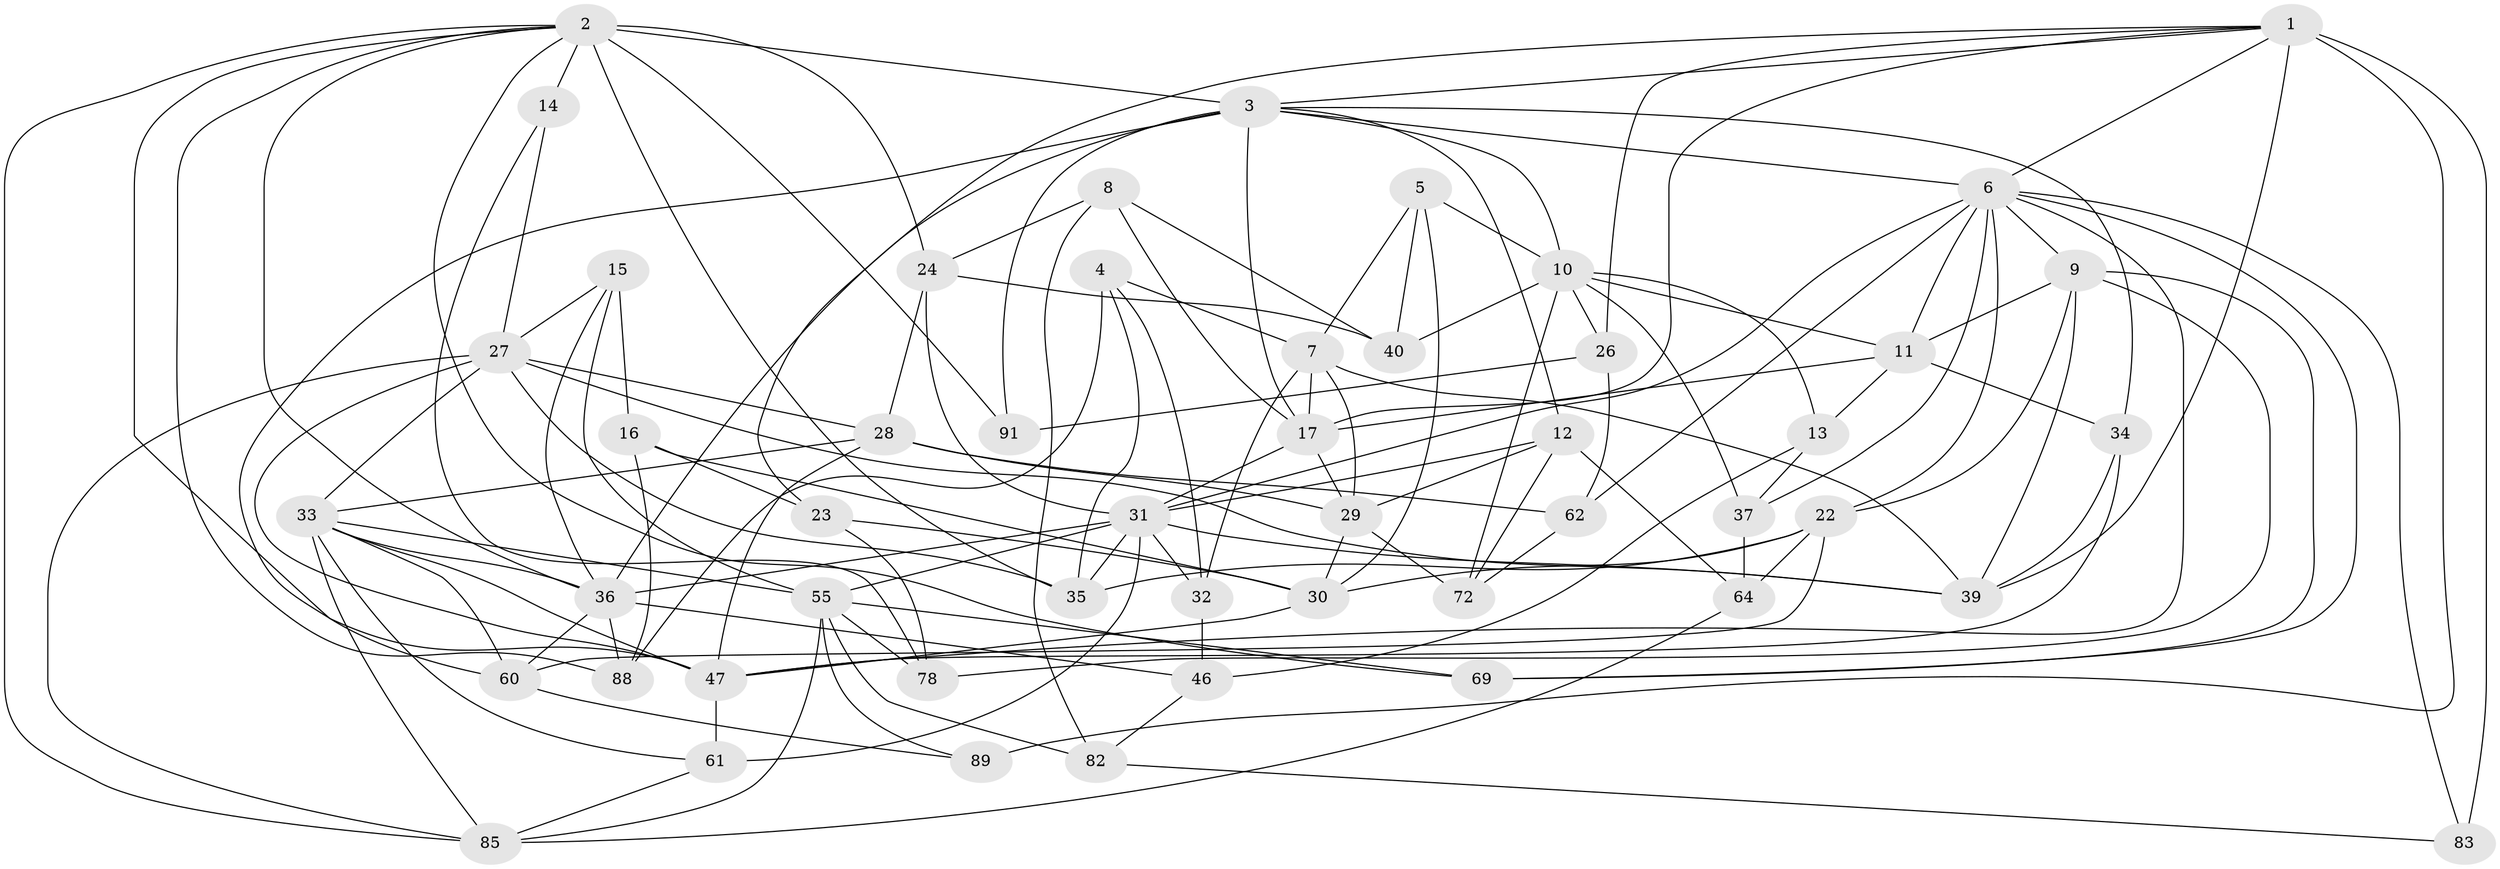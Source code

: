 // original degree distribution, {4: 1.0}
// Generated by graph-tools (version 1.1) at 2025/16/03/09/25 04:16:14]
// undirected, 50 vertices, 137 edges
graph export_dot {
graph [start="1"]
  node [color=gray90,style=filled];
  1 [super="+48+20"];
  2 [super="+19+41"];
  3 [super="+21"];
  4;
  5;
  6 [super="+66"];
  7 [super="+38"];
  8;
  9 [super="+18"];
  10 [super="+81+54"];
  11 [super="+93"];
  12 [super="+86"];
  13;
  14;
  15;
  16;
  17 [super="+96+84"];
  22 [super="+53"];
  23;
  24 [super="+57"];
  26;
  27 [super="+43"];
  28 [super="+70"];
  29 [super="+65"];
  30 [super="+45"];
  31 [super="+71+51"];
  32;
  33 [super="+49"];
  34;
  35 [super="+76"];
  36 [super="+58+44"];
  37;
  39 [super="+42"];
  40;
  46;
  47 [super="+74"];
  55 [super="+77"];
  60 [super="+68"];
  61 [super="+73"];
  62;
  64;
  69;
  72;
  78;
  82;
  83;
  85 [super="+99"];
  88;
  89;
  91;
  1 -- 83 [weight=2];
  1 -- 39;
  1 -- 36;
  1 -- 6;
  1 -- 89 [weight=2];
  1 -- 26;
  1 -- 17;
  1 -- 3;
  2 -- 88;
  2 -- 91 [weight=2];
  2 -- 3;
  2 -- 35 [weight=2];
  2 -- 36;
  2 -- 69;
  2 -- 14 [weight=2];
  2 -- 85;
  2 -- 24 [weight=2];
  2 -- 47;
  3 -- 12;
  3 -- 60 [weight=2];
  3 -- 34;
  3 -- 6;
  3 -- 17 [weight=2];
  3 -- 23;
  3 -- 91;
  3 -- 10;
  4 -- 88;
  4 -- 32;
  4 -- 7;
  4 -- 35;
  5 -- 40;
  5 -- 30;
  5 -- 7;
  5 -- 10;
  6 -- 37;
  6 -- 22;
  6 -- 69;
  6 -- 9;
  6 -- 11;
  6 -- 47;
  6 -- 83;
  6 -- 62;
  6 -- 31 [weight=2];
  7 -- 17;
  7 -- 39;
  7 -- 32;
  7 -- 29;
  8 -- 82;
  8 -- 40;
  8 -- 17;
  8 -- 24;
  9 -- 69;
  9 -- 11;
  9 -- 39;
  9 -- 22;
  9 -- 78;
  10 -- 40;
  10 -- 11;
  10 -- 72;
  10 -- 26;
  10 -- 37;
  10 -- 13;
  11 -- 13;
  11 -- 34;
  11 -- 17;
  12 -- 72;
  12 -- 31 [weight=2];
  12 -- 64;
  12 -- 29;
  13 -- 46;
  13 -- 37;
  14 -- 78;
  14 -- 27;
  15 -- 27;
  15 -- 16;
  15 -- 36;
  15 -- 55;
  16 -- 30;
  16 -- 88;
  16 -- 23;
  17 -- 29;
  17 -- 31;
  22 -- 64;
  22 -- 35;
  22 -- 30;
  22 -- 60;
  23 -- 78;
  23 -- 30;
  24 -- 31;
  24 -- 40;
  24 -- 28;
  26 -- 91;
  26 -- 62;
  27 -- 35;
  27 -- 39;
  27 -- 33;
  27 -- 85;
  27 -- 28;
  27 -- 47;
  28 -- 29;
  28 -- 62;
  28 -- 47;
  28 -- 33;
  29 -- 72;
  29 -- 30;
  30 -- 47;
  31 -- 36;
  31 -- 61 [weight=3];
  31 -- 32;
  31 -- 35;
  31 -- 39;
  31 -- 55;
  32 -- 46;
  33 -- 61;
  33 -- 47;
  33 -- 36;
  33 -- 85;
  33 -- 55;
  33 -- 60;
  34 -- 39;
  34 -- 47;
  36 -- 88;
  36 -- 60;
  36 -- 46;
  37 -- 64;
  46 -- 82;
  47 -- 61;
  55 -- 69;
  55 -- 89;
  55 -- 82;
  55 -- 85;
  55 -- 78;
  60 -- 89;
  61 -- 85;
  62 -- 72;
  64 -- 85;
  82 -- 83;
}
